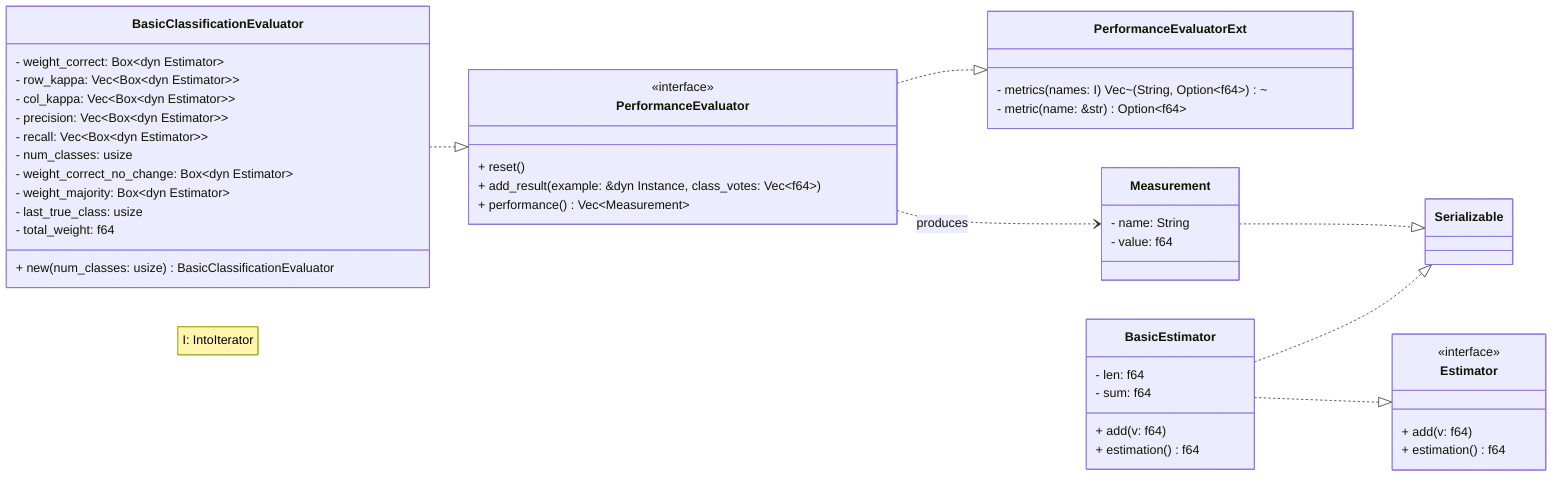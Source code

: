 classDiagram
direction LR

  class PerformanceEvaluator {
    <<interface>>
    + reset()
    + add_result(example: &dyn Instance, class_votes: Vec~f64~)
    + performance() Vec~Measurement~
  }

  class PerformanceEvaluatorExt {
      - metrics(names: I) Vec~(String, Option~f64~)~
      - metric(name: &str) Option~f64~
  }
  note for InstanceHeader "I: IntoIterator<Item = &'a str>"

  PerformanceEvaluator ..|> PerformanceEvaluatorExt

  class Measurement {
    - name: String
    - value: f64
  }
  Measurement ..|> Serializable

  class Estimator {
    <<interface>>
    + add(v: f64)
    + estimation() f64
  }

  class BasicEstimator {
    - len: f64
    - sum: f64
    + add(v: f64)
    + estimation() f64
  }
  BasicEstimator ..|> Estimator
  BasicEstimator ..|> Serializable

  class BasicClassificationEvaluator {
    - weight_correct: Box~dyn Estimator~
    - row_kappa: Vec~Box~dyn Estimator~~
    - col_kappa: Vec~Box~dyn Estimator~~
    - precision: Vec~Box~dyn Estimator~~
    - recall: Vec~Box~dyn Estimator~~
    - num_classes: usize
    - weight_correct_no_change: Box~dyn Estimator~
    - weight_majority: Box~dyn Estimator~
    - last_true_class: usize
    - total_weight: f64

    + new(num_classes: usize) BasicClassificationEvaluator
  }

  BasicClassificationEvaluator ..|> PerformanceEvaluator
  PerformanceEvaluator ..> Measurement : produces